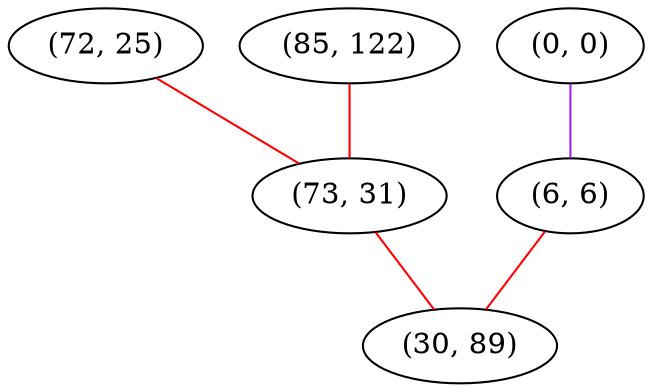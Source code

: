 graph "" {
"(72, 25)";
"(0, 0)";
"(85, 122)";
"(6, 6)";
"(73, 31)";
"(30, 89)";
"(72, 25)" -- "(73, 31)"  [color=red, key=0, weight=1];
"(0, 0)" -- "(6, 6)"  [color=purple, key=0, weight=4];
"(85, 122)" -- "(73, 31)"  [color=red, key=0, weight=1];
"(6, 6)" -- "(30, 89)"  [color=red, key=0, weight=1];
"(73, 31)" -- "(30, 89)"  [color=red, key=0, weight=1];
}
